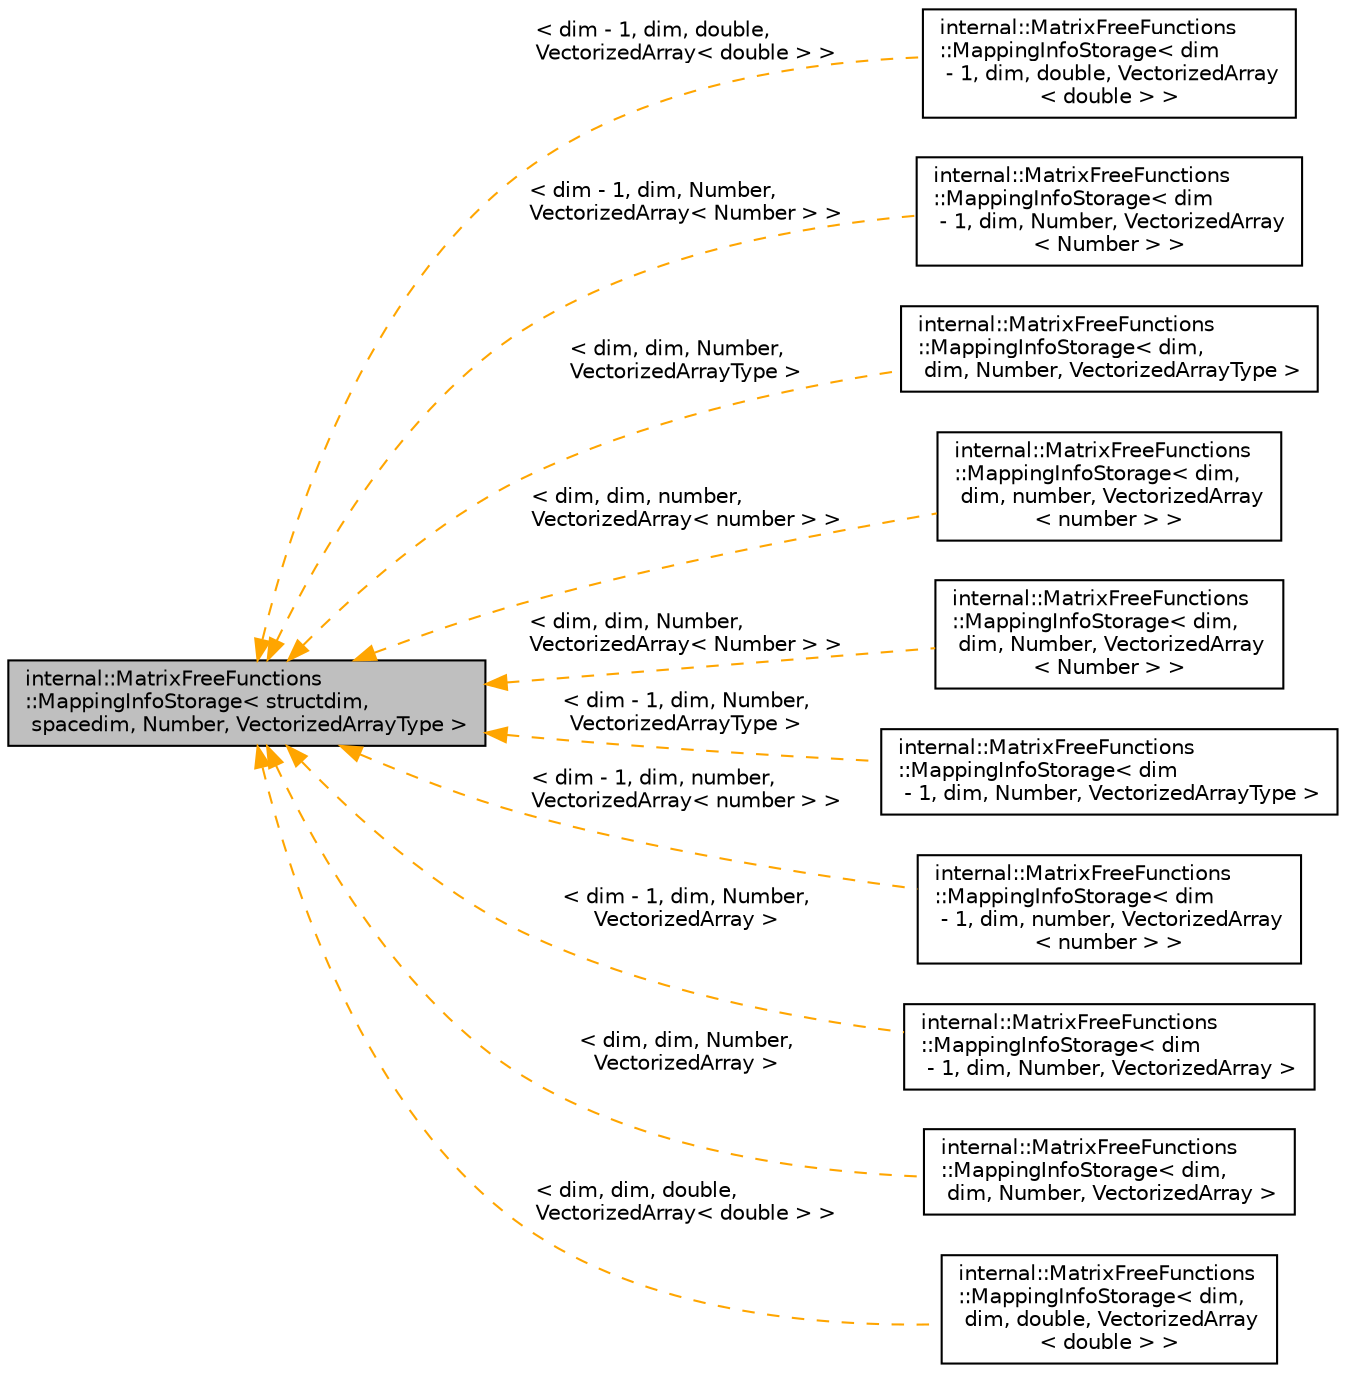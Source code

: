 digraph "internal::MatrixFreeFunctions::MappingInfoStorage&lt; structdim, spacedim, Number, VectorizedArrayType &gt;"
{
 // LATEX_PDF_SIZE
  edge [fontname="Helvetica",fontsize="10",labelfontname="Helvetica",labelfontsize="10"];
  node [fontname="Helvetica",fontsize="10",shape=record];
  rankdir="LR";
  Node1 [label="internal::MatrixFreeFunctions\l::MappingInfoStorage\< structdim,\l spacedim, Number, VectorizedArrayType \>",height=0.2,width=0.4,color="black", fillcolor="grey75", style="filled", fontcolor="black",tooltip=" "];
  Node1 -> Node2 [dir="back",color="orange",fontsize="10",style="dashed",label=" \< dim - 1, dim, double,\l VectorizedArray\< double \> \>" ,fontname="Helvetica"];
  Node2 [label="internal::MatrixFreeFunctions\l::MappingInfoStorage\< dim\l - 1, dim, double, VectorizedArray\l\< double \> \>",height=0.2,width=0.4,color="black", fillcolor="white", style="filled",URL="$structinternal_1_1MatrixFreeFunctions_1_1MappingInfoStorage.html",tooltip=" "];
  Node1 -> Node3 [dir="back",color="orange",fontsize="10",style="dashed",label=" \< dim - 1, dim, Number,\l VectorizedArray\< Number \> \>" ,fontname="Helvetica"];
  Node3 [label="internal::MatrixFreeFunctions\l::MappingInfoStorage\< dim\l - 1, dim, Number, VectorizedArray\l\< Number \> \>",height=0.2,width=0.4,color="black", fillcolor="white", style="filled",URL="$structinternal_1_1MatrixFreeFunctions_1_1MappingInfoStorage.html",tooltip=" "];
  Node1 -> Node4 [dir="back",color="orange",fontsize="10",style="dashed",label=" \< dim, dim, Number,\l VectorizedArrayType \>" ,fontname="Helvetica"];
  Node4 [label="internal::MatrixFreeFunctions\l::MappingInfoStorage\< dim,\l dim, Number, VectorizedArrayType \>",height=0.2,width=0.4,color="black", fillcolor="white", style="filled",URL="$structinternal_1_1MatrixFreeFunctions_1_1MappingInfoStorage.html",tooltip=" "];
  Node1 -> Node5 [dir="back",color="orange",fontsize="10",style="dashed",label=" \< dim, dim, number,\l VectorizedArray\< number \> \>" ,fontname="Helvetica"];
  Node5 [label="internal::MatrixFreeFunctions\l::MappingInfoStorage\< dim,\l dim, number, VectorizedArray\l\< number \> \>",height=0.2,width=0.4,color="black", fillcolor="white", style="filled",URL="$structinternal_1_1MatrixFreeFunctions_1_1MappingInfoStorage.html",tooltip=" "];
  Node1 -> Node6 [dir="back",color="orange",fontsize="10",style="dashed",label=" \< dim, dim, Number,\l VectorizedArray\< Number \> \>" ,fontname="Helvetica"];
  Node6 [label="internal::MatrixFreeFunctions\l::MappingInfoStorage\< dim,\l dim, Number, VectorizedArray\l\< Number \> \>",height=0.2,width=0.4,color="black", fillcolor="white", style="filled",URL="$structinternal_1_1MatrixFreeFunctions_1_1MappingInfoStorage.html",tooltip=" "];
  Node1 -> Node7 [dir="back",color="orange",fontsize="10",style="dashed",label=" \< dim - 1, dim, Number,\l VectorizedArrayType \>" ,fontname="Helvetica"];
  Node7 [label="internal::MatrixFreeFunctions\l::MappingInfoStorage\< dim\l - 1, dim, Number, VectorizedArrayType \>",height=0.2,width=0.4,color="black", fillcolor="white", style="filled",URL="$structinternal_1_1MatrixFreeFunctions_1_1MappingInfoStorage.html",tooltip=" "];
  Node1 -> Node8 [dir="back",color="orange",fontsize="10",style="dashed",label=" \< dim - 1, dim, number,\l VectorizedArray\< number \> \>" ,fontname="Helvetica"];
  Node8 [label="internal::MatrixFreeFunctions\l::MappingInfoStorage\< dim\l - 1, dim, number, VectorizedArray\l\< number \> \>",height=0.2,width=0.4,color="black", fillcolor="white", style="filled",URL="$structinternal_1_1MatrixFreeFunctions_1_1MappingInfoStorage.html",tooltip=" "];
  Node1 -> Node9 [dir="back",color="orange",fontsize="10",style="dashed",label=" \< dim - 1, dim, Number,\l VectorizedArray \>" ,fontname="Helvetica"];
  Node9 [label="internal::MatrixFreeFunctions\l::MappingInfoStorage\< dim\l - 1, dim, Number, VectorizedArray \>",height=0.2,width=0.4,color="black", fillcolor="white", style="filled",URL="$structinternal_1_1MatrixFreeFunctions_1_1MappingInfoStorage.html",tooltip=" "];
  Node1 -> Node10 [dir="back",color="orange",fontsize="10",style="dashed",label=" \< dim, dim, Number,\l VectorizedArray \>" ,fontname="Helvetica"];
  Node10 [label="internal::MatrixFreeFunctions\l::MappingInfoStorage\< dim,\l dim, Number, VectorizedArray \>",height=0.2,width=0.4,color="black", fillcolor="white", style="filled",URL="$structinternal_1_1MatrixFreeFunctions_1_1MappingInfoStorage.html",tooltip=" "];
  Node1 -> Node11 [dir="back",color="orange",fontsize="10",style="dashed",label=" \< dim, dim, double,\l VectorizedArray\< double \> \>" ,fontname="Helvetica"];
  Node11 [label="internal::MatrixFreeFunctions\l::MappingInfoStorage\< dim,\l dim, double, VectorizedArray\l\< double \> \>",height=0.2,width=0.4,color="black", fillcolor="white", style="filled",URL="$structinternal_1_1MatrixFreeFunctions_1_1MappingInfoStorage.html",tooltip=" "];
}
